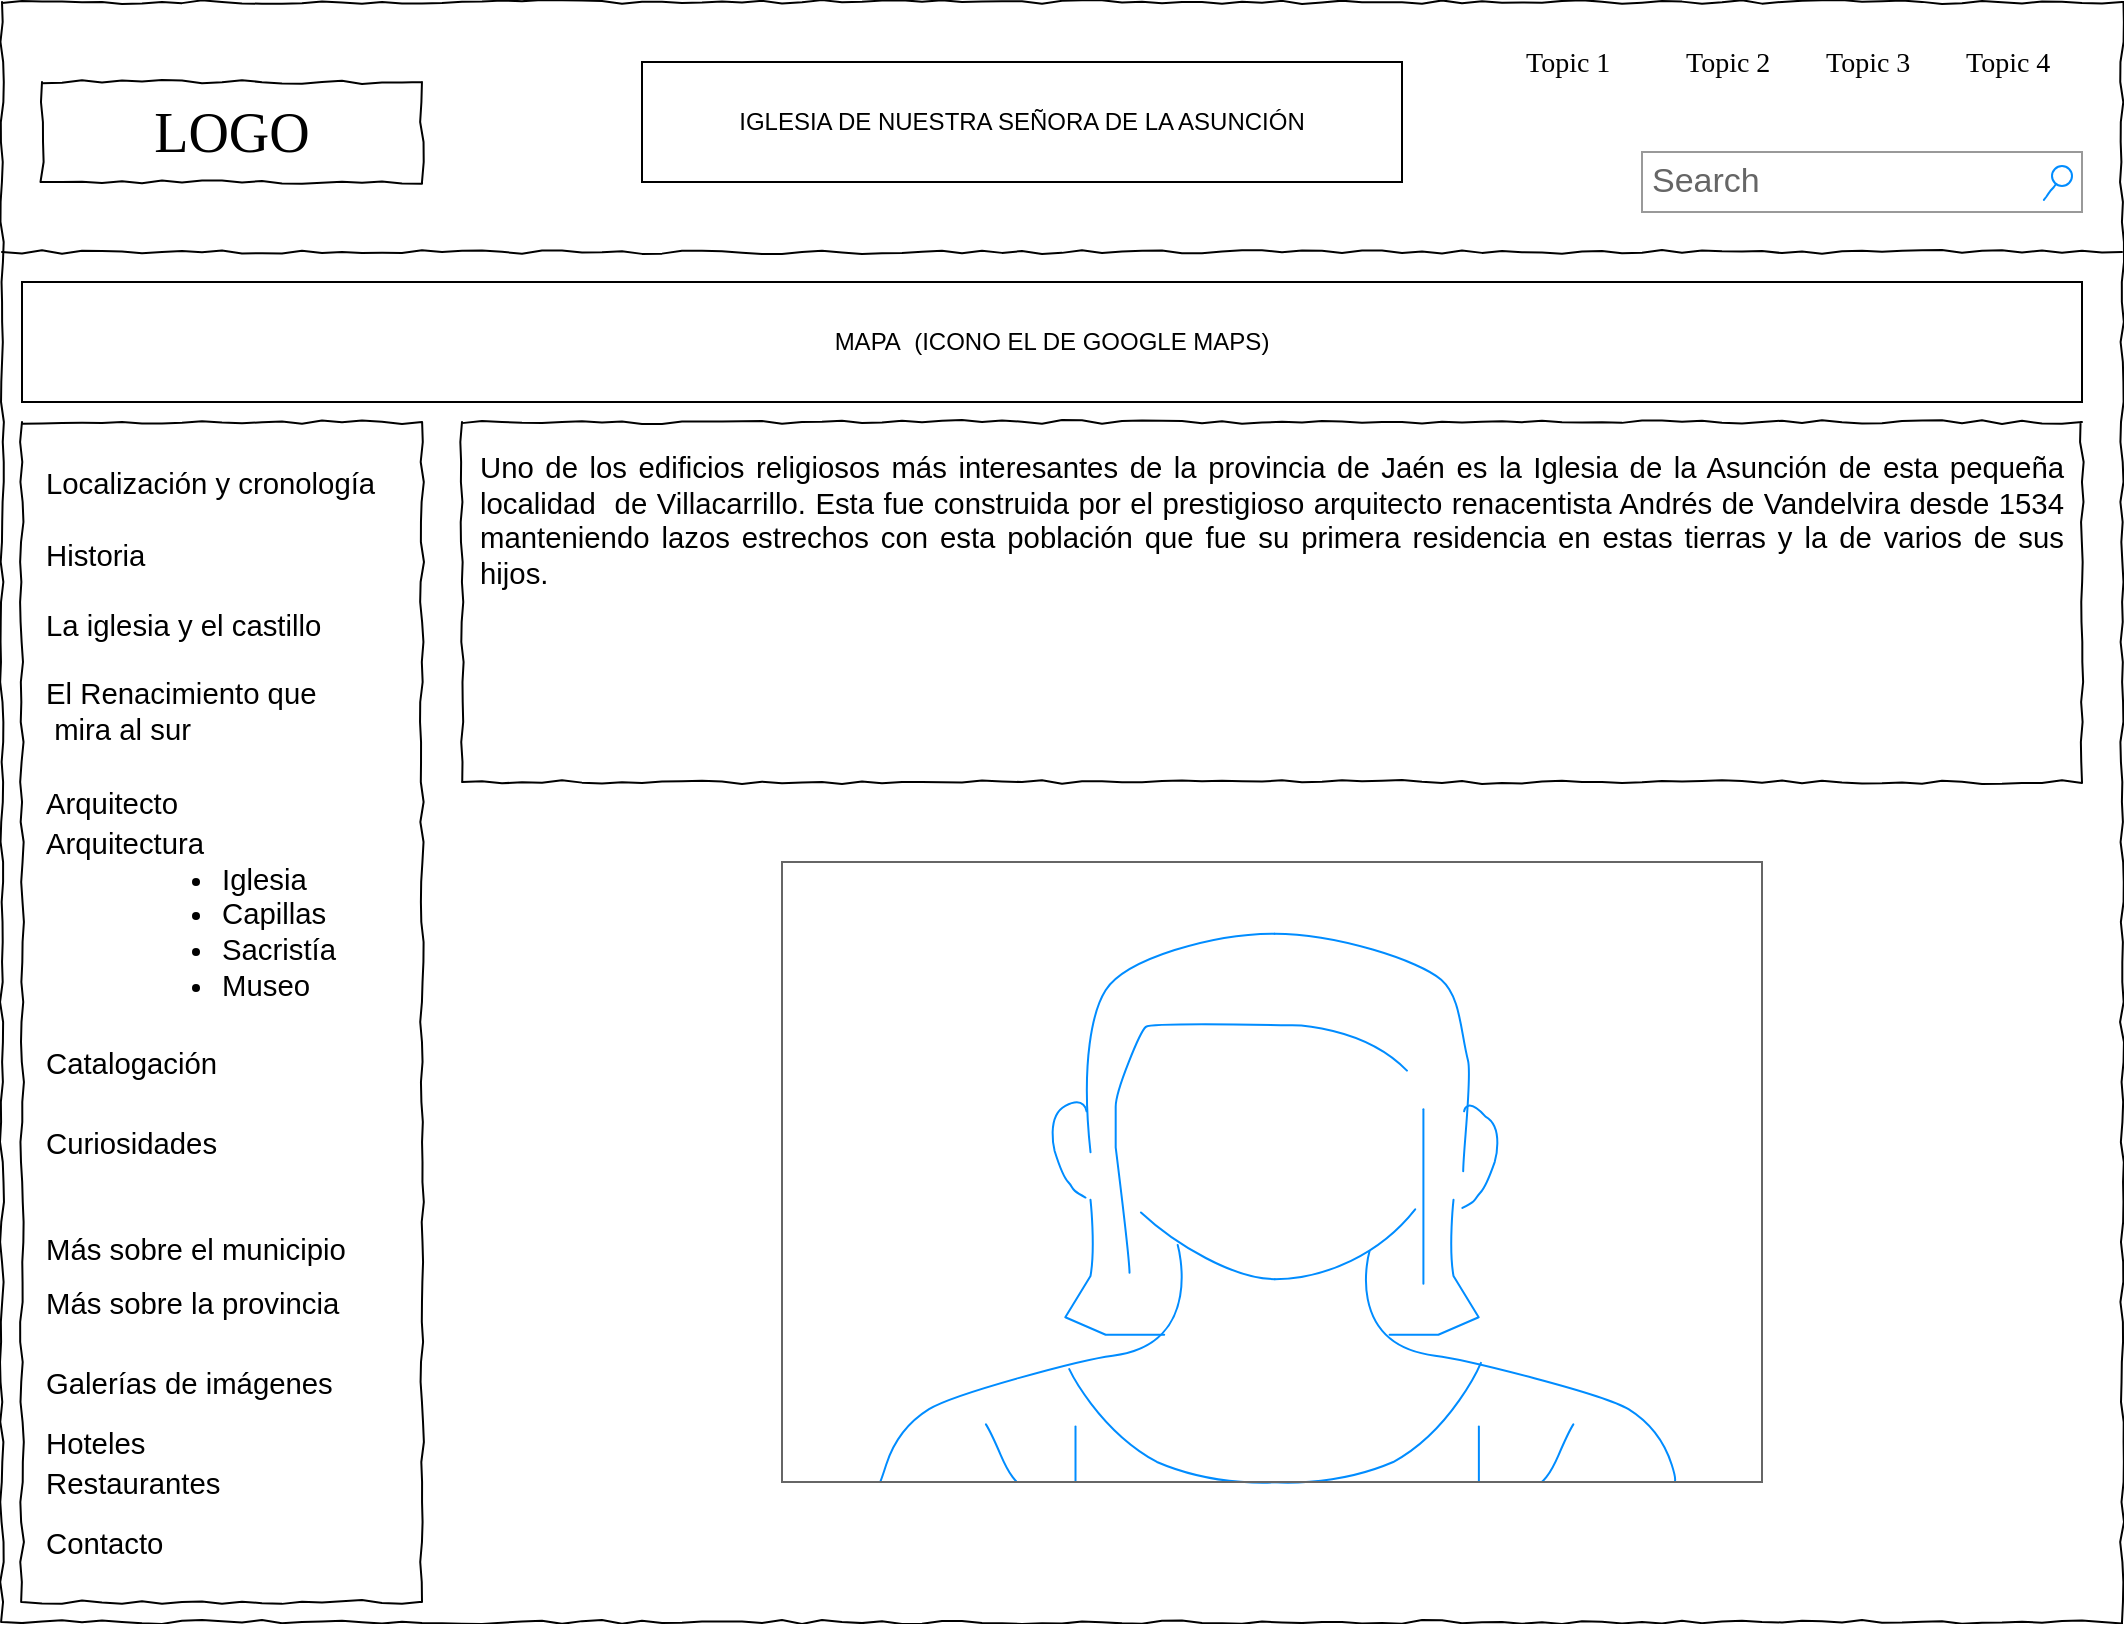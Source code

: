 <mxfile version="16.4.5" type="device"><diagram name="Page-1" id="03018318-947c-dd8e-b7a3-06fadd420f32"><mxGraphModel dx="1422" dy="737" grid="1" gridSize="10" guides="1" tooltips="1" connect="1" arrows="1" fold="1" page="1" pageScale="1" pageWidth="1100" pageHeight="850" background="none" math="0" shadow="0"><root><mxCell id="0"/><mxCell id="1" parent="0"/><UserObject label="" link="https://i.pinimg.com/originals/d0/8f/4f/d08f4fd7f502b871bfd8e0c5fc48a57e.jpg" id="677b7b8949515195-1"><mxCell style="whiteSpace=wrap;html=1;rounded=0;shadow=0;labelBackgroundColor=none;strokeColor=#000000;strokeWidth=1;fillColor=none;fontFamily=Verdana;fontSize=12;fontColor=#000000;align=center;comic=1;" parent="1" vertex="1"><mxGeometry x="20" y="20" width="1060" height="810" as="geometry"/></mxCell></UserObject><mxCell id="677b7b8949515195-2" value="LOGO" style="whiteSpace=wrap;html=1;rounded=0;shadow=0;labelBackgroundColor=none;strokeWidth=1;fontFamily=Verdana;fontSize=28;align=center;comic=1;" parent="1" vertex="1"><mxGeometry x="40" y="60" width="190" height="50" as="geometry"/></mxCell><mxCell id="677b7b8949515195-3" value="Search" style="strokeWidth=1;shadow=0;dashed=0;align=center;html=1;shape=mxgraph.mockup.forms.searchBox;strokeColor=#999999;mainText=;strokeColor2=#008cff;fontColor=#666666;fontSize=17;align=left;spacingLeft=3;rounded=0;labelBackgroundColor=none;comic=1;" parent="1" vertex="1"><mxGeometry x="840" y="95" width="220" height="30" as="geometry"/></mxCell><mxCell id="677b7b8949515195-4" value="Topic 1" style="text;html=1;points=[];align=left;verticalAlign=top;spacingTop=-4;fontSize=14;fontFamily=Verdana" parent="1" vertex="1"><mxGeometry x="780" y="40" width="60" height="20" as="geometry"/></mxCell><mxCell id="677b7b8949515195-5" value="Topic 2" style="text;html=1;points=[];align=left;verticalAlign=top;spacingTop=-4;fontSize=14;fontFamily=Verdana" parent="1" vertex="1"><mxGeometry x="860" y="40" width="60" height="20" as="geometry"/></mxCell><mxCell id="677b7b8949515195-6" value="Topic 3" style="text;html=1;points=[];align=left;verticalAlign=top;spacingTop=-4;fontSize=14;fontFamily=Verdana" parent="1" vertex="1"><mxGeometry x="930" y="40" width="60" height="20" as="geometry"/></mxCell><mxCell id="677b7b8949515195-7" value="Topic 4" style="text;html=1;points=[];align=left;verticalAlign=top;spacingTop=-4;fontSize=14;fontFamily=Verdana" parent="1" vertex="1"><mxGeometry x="1000" y="40" width="60" height="20" as="geometry"/></mxCell><mxCell id="677b7b8949515195-8" value="" style="whiteSpace=wrap;html=1;rounded=0;shadow=0;labelBackgroundColor=none;strokeWidth=1;fillColor=none;fontFamily=Verdana;fontSize=12;align=center;comic=1;" parent="1" vertex="1"><mxGeometry x="30" y="230" width="200" height="590" as="geometry"/></mxCell><mxCell id="677b7b8949515195-9" value="" style="line;strokeWidth=1;html=1;rounded=0;shadow=0;labelBackgroundColor=none;fillColor=none;fontFamily=Verdana;fontSize=14;fontColor=#000000;align=center;comic=1;" parent="1" vertex="1"><mxGeometry x="20" y="140" width="1060" height="10" as="geometry"/></mxCell><mxCell id="677b7b8949515195-15" value="&lt;div style=&quot;text-align: justify&quot;&gt;&lt;span id=&quot;docs-internal-guid-adb1cf9f-7fff-ec6e-3478-9d0cfaa72b60&quot;&gt;&lt;span style=&quot;font-size: 11pt ; font-family: &amp;#34;arial&amp;#34; ; background-color: transparent ; vertical-align: baseline&quot;&gt;Uno de los edificios religiosos más interesantes de la provincia de Jaén es la Iglesia de la Asunción de esta pequeña localidad&amp;nbsp; de Villacarrillo. Esta fue construida por el prestigioso arquitecto renacentista Andrés de Vandelvira desde 1534 manteniendo lazos estrechos con esta población que fue su primera residencia en estas tierras y la de varios de sus hijos.&lt;/span&gt;&lt;/span&gt;&lt;br&gt;&lt;/div&gt;" style="whiteSpace=wrap;html=1;rounded=0;shadow=0;labelBackgroundColor=none;strokeWidth=1;fillColor=none;fontFamily=Verdana;fontSize=12;align=center;verticalAlign=top;spacing=10;comic=1;" parent="1" vertex="1"><mxGeometry x="250" y="230" width="810" height="180" as="geometry"/></mxCell><mxCell id="677b7b8949515195-27" value="&lt;span id=&quot;docs-internal-guid-2a3b18e9-7fff-f227-8f9d-1c1d6b4c98b6&quot;&gt;&lt;span style=&quot;font-size: 11pt ; font-family: &amp;#34;arial&amp;#34; ; background-color: transparent ; vertical-align: baseline&quot;&gt;Localización y cronología&lt;/span&gt;&lt;/span&gt;" style="text;html=1;points=[];align=left;verticalAlign=top;spacingTop=-4;fontSize=14;fontFamily=Verdana" parent="1" vertex="1"><mxGeometry x="40" y="250" width="170" height="20" as="geometry"/></mxCell><mxCell id="677b7b8949515195-28" value="&lt;span id=&quot;docs-internal-guid-497f0a53-7fff-0b6d-2c75-105c11f3d81e&quot;&gt;&lt;span style=&quot;font-size: 11pt ; font-family: &amp;#34;arial&amp;#34; ; background-color: transparent ; vertical-align: baseline&quot;&gt;Historia&lt;/span&gt;&lt;/span&gt;" style="text;html=1;points=[];align=left;verticalAlign=top;spacingTop=-4;fontSize=14;fontFamily=Verdana" parent="1" vertex="1"><mxGeometry x="40" y="286" width="170" height="20" as="geometry"/></mxCell><mxCell id="677b7b8949515195-29" value="&lt;span id=&quot;docs-internal-guid-b8d4bd47-7fff-3192-989b-ea5ed4ef57fb&quot;&gt;&lt;span style=&quot;font-size: 11pt ; font-family: &amp;#34;arial&amp;#34; ; background-color: transparent ; vertical-align: baseline&quot;&gt;La iglesia y el castillo&lt;/span&gt;&lt;/span&gt;" style="text;html=1;points=[];align=left;verticalAlign=top;spacingTop=-4;fontSize=14;fontFamily=Verdana" parent="1" vertex="1"><mxGeometry x="40" y="321" width="170" height="20" as="geometry"/></mxCell><mxCell id="677b7b8949515195-30" value="&lt;span id=&quot;docs-internal-guid-08549cd4-7fff-4ad7-fe8c-7b1c1dcbe073&quot;&gt;&lt;span style=&quot;font-size: 11pt ; font-family: &amp;#34;arial&amp;#34; ; background-color: transparent ; vertical-align: baseline&quot;&gt;Arquitecto&lt;/span&gt;&lt;/span&gt;" style="text;html=1;points=[];align=left;verticalAlign=top;spacingTop=-4;fontSize=14;fontFamily=Verdana" parent="1" vertex="1"><mxGeometry x="40" y="410" width="170" height="20" as="geometry"/></mxCell><mxCell id="677b7b8949515195-31" value="&lt;span id=&quot;docs-internal-guid-6993f82b-7fff-8d6e-f2a5-fb25f5faee5a&quot;&gt;&lt;span style=&quot;font-size: 11pt ; font-family: &amp;#34;arial&amp;#34; ; background-color: transparent ; vertical-align: baseline&quot;&gt;Curiosidades&lt;/span&gt;&lt;/span&gt;" style="text;html=1;points=[];align=left;verticalAlign=top;spacingTop=-4;fontSize=14;fontFamily=Verdana" parent="1" vertex="1"><mxGeometry x="40" y="580" width="170" height="20" as="geometry"/></mxCell><mxCell id="677b7b8949515195-32" value="&lt;span id=&quot;docs-internal-guid-8a8046d6-7fff-de53-c82c-4e96da0b24fd&quot;&gt;&lt;span style=&quot;font-size: 11pt ; font-family: &amp;#34;arial&amp;#34; ; background-color: transparent ; vertical-align: baseline&quot;&gt;Más sobre el municipio&lt;/span&gt;&lt;/span&gt;" style="text;html=1;points=[];align=left;verticalAlign=top;spacingTop=-4;fontSize=14;fontFamily=Verdana" parent="1" vertex="1"><mxGeometry x="40" y="633" width="170" height="20" as="geometry"/></mxCell><mxCell id="677b7b8949515195-33" value="&lt;span id=&quot;docs-internal-guid-5c96c004-7fff-09b8-9c4a-8a4df51a2e1a&quot;&gt;&lt;span style=&quot;font-size: 11pt ; font-family: &amp;#34;arial&amp;#34; ; background-color: transparent ; vertical-align: baseline&quot;&gt;Más sobre la provincia&lt;/span&gt;&lt;/span&gt;" style="text;html=1;points=[];align=left;verticalAlign=top;spacingTop=-4;fontSize=14;fontFamily=Verdana" parent="1" vertex="1"><mxGeometry x="40" y="660" width="170" height="20" as="geometry"/></mxCell><mxCell id="677b7b8949515195-34" value="&lt;span id=&quot;docs-internal-guid-e4be1796-7fff-29ad-08cf-f050f47df06d&quot;&gt;&lt;span style=&quot;font-size: 11pt ; font-family: &amp;#34;arial&amp;#34; ; background-color: transparent ; vertical-align: baseline&quot;&gt;Galerías de imágenes&lt;/span&gt;&lt;/span&gt;" style="text;html=1;points=[];align=left;verticalAlign=top;spacingTop=-4;fontSize=14;fontFamily=Verdana" parent="1" vertex="1"><mxGeometry x="40" y="700" width="170" height="20" as="geometry"/></mxCell><mxCell id="677b7b8949515195-35" value="&lt;span id=&quot;docs-internal-guid-027e2be4-7fff-4327-c9a8-60d38d57280e&quot;&gt;&lt;span style=&quot;font-size: 11pt ; font-family: &amp;#34;arial&amp;#34; ; background-color: transparent ; vertical-align: baseline&quot;&gt;Hoteles&lt;/span&gt;&lt;/span&gt;" style="text;html=1;points=[];align=left;verticalAlign=top;spacingTop=-4;fontSize=14;fontFamily=Verdana" parent="1" vertex="1"><mxGeometry x="40" y="730" width="170" height="20" as="geometry"/></mxCell><mxCell id="677b7b8949515195-36" value="&lt;span id=&quot;docs-internal-guid-1f20b44c-7fff-65c6-26a4-d5b3d2752b55&quot;&gt;&lt;span style=&quot;font-size: 11pt ; font-family: &amp;#34;arial&amp;#34; ; background-color: transparent ; vertical-align: baseline&quot;&gt;Restaurantes&lt;/span&gt;&lt;/span&gt;" style="text;html=1;points=[];align=left;verticalAlign=top;spacingTop=-4;fontSize=14;fontFamily=Verdana" parent="1" vertex="1"><mxGeometry x="40" y="750" width="170" height="20" as="geometry"/></mxCell><mxCell id="677b7b8949515195-37" value="&lt;span id=&quot;docs-internal-guid-38f9e0fa-7fff-8512-1cb3-63a71170759c&quot;&gt;&lt;span style=&quot;font-size: 11pt ; font-family: &amp;#34;arial&amp;#34; ; background-color: transparent ; vertical-align: baseline&quot;&gt;Contacto&lt;/span&gt;&lt;/span&gt;" style="text;html=1;points=[];align=left;verticalAlign=top;spacingTop=-4;fontSize=14;fontFamily=Verdana" parent="1" vertex="1"><mxGeometry x="40" y="780" width="170" height="20" as="geometry"/></mxCell><mxCell id="677b7b8949515195-39" value="&lt;span id=&quot;docs-internal-guid-3fdf904a-7fff-627e-f3a0-bf9629c0ad7d&quot;&gt;&lt;p dir=&quot;ltr&quot; style=&quot;line-height: 1.2 ; margin-top: 0pt ; margin-bottom: 0pt&quot;&gt;&lt;span style=&quot;font-size: 11pt ; font-family: &amp;#34;arial&amp;#34; ; background-color: transparent ; vertical-align: baseline&quot;&gt;Arquitectura&lt;/span&gt;&lt;/p&gt;&lt;ul style=&quot;margin-top: 0 ; margin-bottom: 0&quot;&gt;&lt;li dir=&quot;ltr&quot; style=&quot;list-style-type: disc ; font-size: 11pt ; font-family: &amp;#34;arial&amp;#34; ; background-color: transparent ; vertical-align: baseline ; margin-left: 36pt&quot;&gt;&lt;p dir=&quot;ltr&quot; style=&quot;line-height: 1.2 ; margin-top: 0pt ; margin-bottom: 0pt&quot;&gt;&lt;span style=&quot;font-size: 11pt ; background-color: transparent ; vertical-align: baseline&quot;&gt;Iglesia&lt;/span&gt;&lt;/p&gt;&lt;/li&gt;&lt;li dir=&quot;ltr&quot; style=&quot;list-style-type: disc ; font-size: 11pt ; font-family: &amp;#34;arial&amp;#34; ; background-color: transparent ; vertical-align: baseline ; margin-left: 36pt&quot;&gt;&lt;p dir=&quot;ltr&quot; style=&quot;line-height: 1.2 ; margin-top: 0pt ; margin-bottom: 0pt&quot;&gt;&lt;span style=&quot;font-size: 11pt ; background-color: transparent ; vertical-align: baseline&quot;&gt;Capillas&lt;/span&gt;&lt;/p&gt;&lt;/li&gt;&lt;li dir=&quot;ltr&quot; style=&quot;list-style-type: disc ; font-size: 11pt ; font-family: &amp;#34;arial&amp;#34; ; background-color: transparent ; vertical-align: baseline ; margin-left: 36pt&quot;&gt;&lt;p dir=&quot;ltr&quot; style=&quot;line-height: 1.2 ; margin-top: 0pt ; margin-bottom: 0pt&quot;&gt;&lt;span style=&quot;font-size: 11pt ; background-color: transparent ; vertical-align: baseline&quot;&gt;Sacristía&lt;/span&gt;&lt;/p&gt;&lt;/li&gt;&lt;li dir=&quot;ltr&quot; style=&quot;list-style-type: disc ; font-size: 11pt ; font-family: &amp;#34;arial&amp;#34; ; background-color: transparent ; vertical-align: baseline ; margin-left: 36pt&quot;&gt;&lt;p dir=&quot;ltr&quot; style=&quot;line-height: 1.2 ; margin-top: 0pt ; margin-bottom: 0pt&quot;&gt;&lt;span style=&quot;font-size: 11pt ; background-color: transparent ; vertical-align: baseline&quot;&gt;Museo&lt;/span&gt;&lt;/p&gt;&lt;/li&gt;&lt;/ul&gt;&lt;/span&gt;" style="text;html=1;points=[];align=left;verticalAlign=top;spacingTop=-4;fontSize=14;fontFamily=Verdana" parent="1" vertex="1"><mxGeometry x="40" y="430" width="170" height="20" as="geometry"/></mxCell><mxCell id="677b7b8949515195-40" value="&lt;span id=&quot;docs-internal-guid-224a220f-7fff-831f-050d-61d9c5fb35cb&quot;&gt;&lt;span style=&quot;font-size: 11pt ; font-family: &amp;#34;arial&amp;#34; ; background-color: transparent ; vertical-align: baseline&quot;&gt;Catalogación&lt;/span&gt;&lt;/span&gt;" style="text;html=1;points=[];align=left;verticalAlign=top;spacingTop=-4;fontSize=14;fontFamily=Verdana" parent="1" vertex="1"><mxGeometry x="40" y="540" width="170" height="20" as="geometry"/></mxCell><mxCell id="Jr_Tb_fp7z9H8TZyOycZ-1" value="IGLESIA DE NUESTRA SEÑORA DE LA ASUNCIÓN" style="rounded=0;whiteSpace=wrap;html=1;" vertex="1" parent="1"><mxGeometry x="340" y="50" width="380" height="60" as="geometry"/></mxCell><mxCell id="Jr_Tb_fp7z9H8TZyOycZ-2" value="" style="verticalLabelPosition=bottom;shadow=0;dashed=0;align=center;html=1;verticalAlign=top;strokeWidth=1;shape=mxgraph.mockup.containers.userFemale;strokeColor=#666666;strokeColor2=#008cff;" vertex="1" parent="1"><mxGeometry x="410" y="450" width="490" height="310" as="geometry"/></mxCell><mxCell id="Jr_Tb_fp7z9H8TZyOycZ-3" value="&lt;span id=&quot;docs-internal-guid-08549cd4-7fff-4ad7-fe8c-7b1c1dcbe073&quot;&gt;&lt;span style=&quot;font-size: 11pt ; font-family: &amp;#34;arial&amp;#34; ; background-color: transparent ; vertical-align: baseline&quot;&gt;El Renacimiento que&lt;br&gt;&amp;nbsp;mira al sur&lt;/span&gt;&lt;/span&gt;" style="text;html=1;points=[];align=left;verticalAlign=top;spacingTop=-4;fontSize=14;fontFamily=Verdana" vertex="1" parent="1"><mxGeometry x="40" y="355" width="170" height="20" as="geometry"/></mxCell><mxCell id="Jr_Tb_fp7z9H8TZyOycZ-4" value="MAPA&amp;nbsp; (ICONO EL DE GOOGLE MAPS)" style="rounded=0;whiteSpace=wrap;html=1;" vertex="1" parent="1"><mxGeometry x="30" y="160" width="1030" height="60" as="geometry"/></mxCell></root></mxGraphModel></diagram></mxfile>